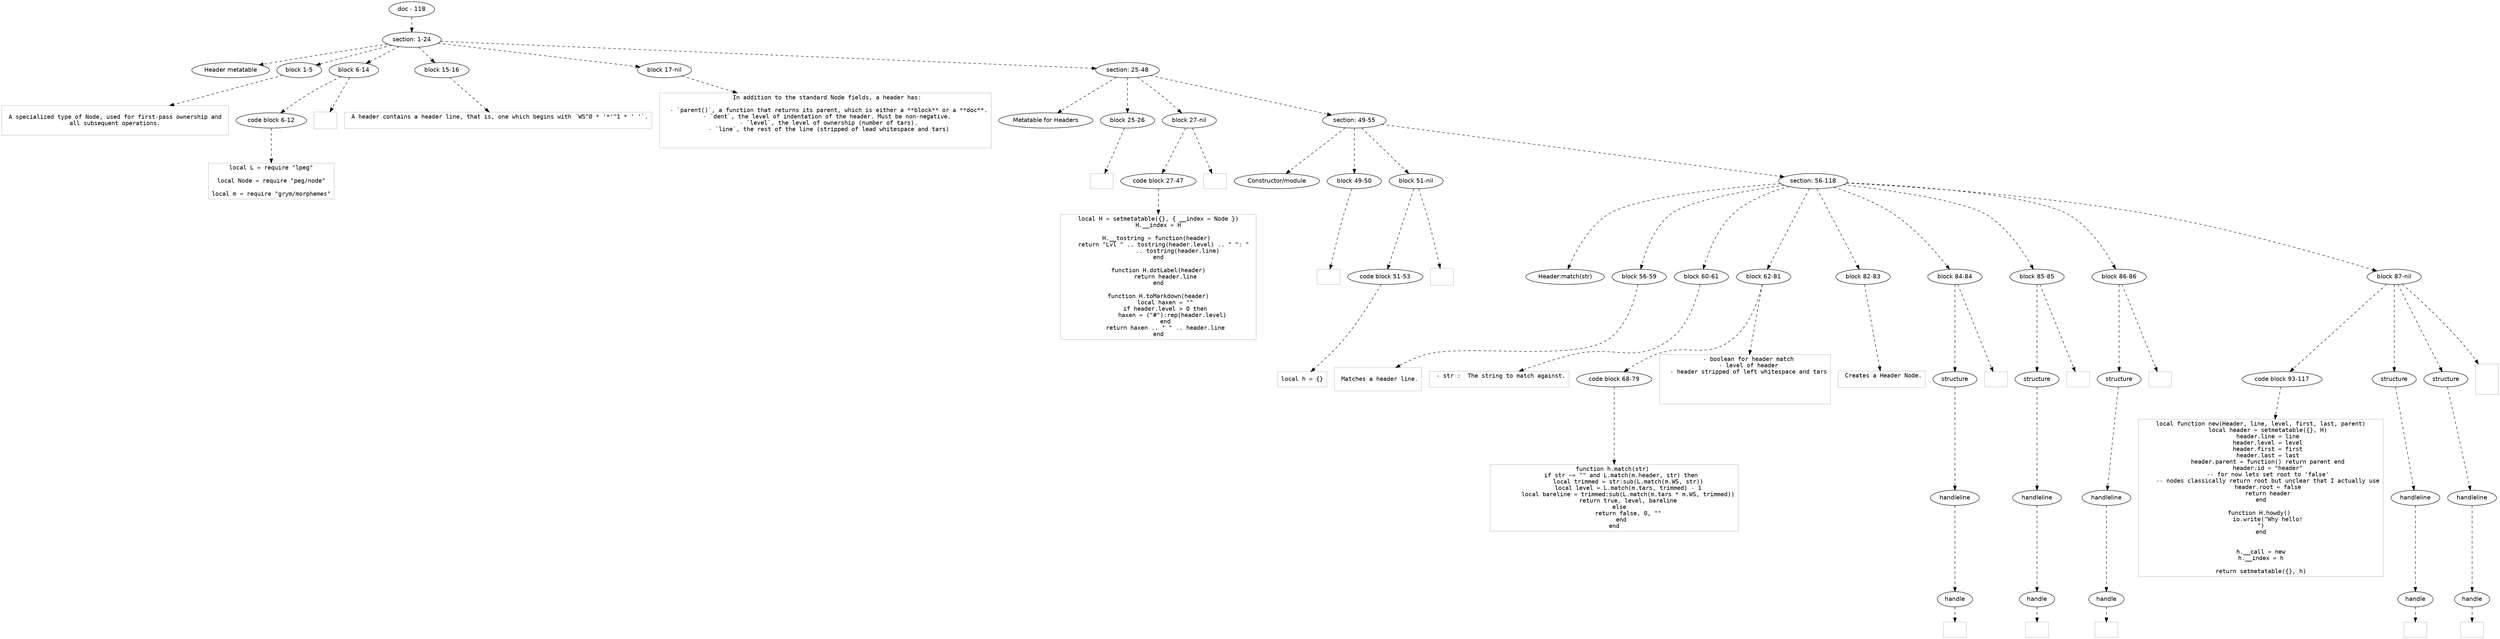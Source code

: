 digraph hierarchy {

node [fontname=Helvetica]
edge [style=dashed]

doc_0 [label="doc - 118"]

doc_0 -> { section_1}
{rank=same; section_1}

section_1 [label="section: 1-24"]

section_1 -> { header_2 block_3 block_4 block_5 block_6 section_7}
{rank=same; header_2 block_3 block_4 block_5 block_6 section_7}

header_2 [label="Header metatable"]
block_3 [label="block 1-5"]
block_4 [label="block 6-14"]
block_5 [label="block 15-16"]
block_6 [label="block 17-nil"]
section_7 [label="section: 25-48"]


block_3 -> leaf_8
leaf_8  [color=Gray,shape=rectangle,fontname=Inconsolata,label="
 A specialized type of Node, used for first-pass ownership and 
 all subsequent operations. 

"]block_4 -> { codeblock_9}
{rank=same; codeblock_9}

codeblock_9 [label="code block 6-12"]


codeblock_9 -> leaf_10
leaf_10  [color=Gray,shape=rectangle,fontname=Inconsolata,label="local L = require \"lpeg\"

local Node = require \"peg/node\"

local m = require \"grym/morphemes\"
"]
block_4 -> leaf_11
leaf_11  [color=Gray,shape=rectangle,fontname=Inconsolata,label="

"]
block_5 -> leaf_12
leaf_12  [color=Gray,shape=rectangle,fontname=Inconsolata,label=" A header contains a header line, that is, one which begins with `WS^0 * '*'^1 * ' '`.

"]
block_6 -> leaf_13
leaf_13  [color=Gray,shape=rectangle,fontname=Inconsolata,label=" In addition to the standard Node fields, a header has:
 
  - `parent()`, a function that returns its parent, which is either a **block** or a **doc**.
  - `dent`, the level of indentation of the header. Must be non-negative. 
  - `level`, the level of ownership (number of tars).
  - `line`, the rest of the line (stripped of lead whitespace and tars)


"]section_7 -> { header_14 block_15 block_16 section_17}
{rank=same; header_14 block_15 block_16 section_17}

header_14 [label="Metatable for Headers"]
block_15 [label="block 25-26"]
block_16 [label="block 27-nil"]
section_17 [label="section: 49-55"]


block_15 -> leaf_18
leaf_18  [color=Gray,shape=rectangle,fontname=Inconsolata,label="
"]block_16 -> { codeblock_19}
{rank=same; codeblock_19}

codeblock_19 [label="code block 27-47"]


codeblock_19 -> leaf_20
leaf_20  [color=Gray,shape=rectangle,fontname=Inconsolata,label="local H = setmetatable({}, { __index = Node })
H.__index = H

H.__tostring = function(header) 
    return \"Lvl \" .. tostring(header.level) .. \" ^: \" 
           .. tostring(header.line)
end

function H.dotLabel(header)
    return header.line
end

function H.toMarkdown(header)
    local haxen = \"\"
    if header.level > 0 then
        haxen = (\"#\"):rep(header.level)
    end
    return haxen .. \" \" .. header.line
end
"]
block_16 -> leaf_21
leaf_21  [color=Gray,shape=rectangle,fontname=Inconsolata,label="
"]section_17 -> { header_22 block_23 block_24 section_25}
{rank=same; header_22 block_23 block_24 section_25}

header_22 [label="Constructor/module"]
block_23 [label="block 49-50"]
block_24 [label="block 51-nil"]
section_25 [label="section: 56-118"]


block_23 -> leaf_26
leaf_26  [color=Gray,shape=rectangle,fontname=Inconsolata,label="
"]block_24 -> { codeblock_27}
{rank=same; codeblock_27}

codeblock_27 [label="code block 51-53"]


codeblock_27 -> leaf_28
leaf_28  [color=Gray,shape=rectangle,fontname=Inconsolata,label="local h = {}
"]
block_24 -> leaf_29
leaf_29  [color=Gray,shape=rectangle,fontname=Inconsolata,label="

"]section_25 -> { header_30 block_31 block_32 block_33 block_34 block_35 block_36 block_37 block_38}
{rank=same; header_30 block_31 block_32 block_33 block_34 block_35 block_36 block_37 block_38}

header_30 [label="Header:match(str)"]
block_31 [label="block 56-59"]
block_32 [label="block 60-61"]
block_33 [label="block 62-81"]
block_34 [label="block 82-83"]
block_35 [label="block 84-84"]
block_36 [label="block 85-85"]
block_37 [label="block 86-86"]
block_38 [label="block 87-nil"]


block_31 -> leaf_39
leaf_39  [color=Gray,shape=rectangle,fontname=Inconsolata,label="
 Matches a header line.

"]
block_32 -> leaf_40
leaf_40  [color=Gray,shape=rectangle,fontname=Inconsolata,label=" - str :  The string to match against.
 
"]block_33 -> { codeblock_41}
{rank=same; codeblock_41}

codeblock_41 [label="code block 68-79"]


codeblock_41 -> leaf_42
leaf_42  [color=Gray,shape=rectangle,fontname=Inconsolata,label="function h.match(str) 
    if str ~= \"\" and L.match(m.header, str) then
        local trimmed = str:sub(L.match(m.WS, str))
        local level = L.match(m.tars, trimmed) - 1
        local bareline = trimmed:sub(L.match(m.tars * m.WS, trimmed))
        return true, level, bareline
    else 
        return false, 0, \"\"
    end
end
"]
block_33 -> leaf_43
leaf_43  [color=Gray,shape=rectangle,fontname=Inconsolata,label="  - boolean for header match
  - level of header
  - header stripped of left whitespace and tars




"]
block_34 -> leaf_44
leaf_44  [color=Gray,shape=rectangle,fontname=Inconsolata,label=" Creates a Header Node.

"]block_35 -> { structure_45}
{rank=same; structure_45}

structure_45 [label="structure"]

structure_45 -> { handleline_46}
{rank=same; handleline_46}

handleline_46 [label="handleline"]

handleline_46 -> { handle_47}
{rank=same; handle_47}

handle_47 [label="handle"]


handle_47 -> leaf_48
leaf_48  [color=Gray,shape=rectangle,fontname=Inconsolata,label=""]
block_35 -> leaf_49
leaf_49  [color=Gray,shape=rectangle,fontname=Inconsolata,label=""]block_36 -> { structure_50}
{rank=same; structure_50}

structure_50 [label="structure"]

structure_50 -> { handleline_51}
{rank=same; handleline_51}

handleline_51 [label="handleline"]

handleline_51 -> { handle_52}
{rank=same; handle_52}

handle_52 [label="handle"]


handle_52 -> leaf_53
leaf_53  [color=Gray,shape=rectangle,fontname=Inconsolata,label=""]
block_36 -> leaf_54
leaf_54  [color=Gray,shape=rectangle,fontname=Inconsolata,label=""]block_37 -> { structure_55}
{rank=same; structure_55}

structure_55 [label="structure"]

structure_55 -> { handleline_56}
{rank=same; handleline_56}

handleline_56 [label="handleline"]

handleline_56 -> { handle_57}
{rank=same; handle_57}

handle_57 [label="handle"]


handle_57 -> leaf_58
leaf_58  [color=Gray,shape=rectangle,fontname=Inconsolata,label=""]
block_37 -> leaf_59
leaf_59  [color=Gray,shape=rectangle,fontname=Inconsolata,label=""]block_38 -> { codeblock_60 structure_61 structure_62}
{rank=same; codeblock_60 structure_61 structure_62}

codeblock_60 [label="code block 93-117"]
structure_61 [label="structure"]
structure_62 [label="structure"]


codeblock_60 -> leaf_63
leaf_63  [color=Gray,shape=rectangle,fontname=Inconsolata,label="local function new(Header, line, level, first, last, parent)
    local header = setmetatable({}, H)
    header.line = line
    header.level = level
    header.first = first
    header.last = last
    header.parent = function() return parent end
    header.id = \"header\"
    -- for now lets set root to 'false'
    -- nodes classically return root but unclear that I actually use
    header.root = false
    return header
end

function H.howdy() 
    io.write(\"Why hello!\n\")
end


h.__call = new
h.__index = h

return setmetatable({}, h)
"]structure_61 -> { handleline_64}
{rank=same; handleline_64}

handleline_64 [label="handleline"]

handleline_64 -> { handle_65}
{rank=same; handle_65}

handle_65 [label="handle"]


handle_65 -> leaf_66
leaf_66  [color=Gray,shape=rectangle,fontname=Inconsolata,label=""]structure_62 -> { handleline_67}
{rank=same; handleline_67}

handleline_67 [label="handleline"]

handleline_67 -> { handle_68}
{rank=same; handle_68}

handle_68 [label="handle"]


handle_68 -> leaf_69
leaf_69  [color=Gray,shape=rectangle,fontname=Inconsolata,label=""]
block_38 -> leaf_70
leaf_70  [color=Gray,shape=rectangle,fontname=Inconsolata,label="



"]
}
